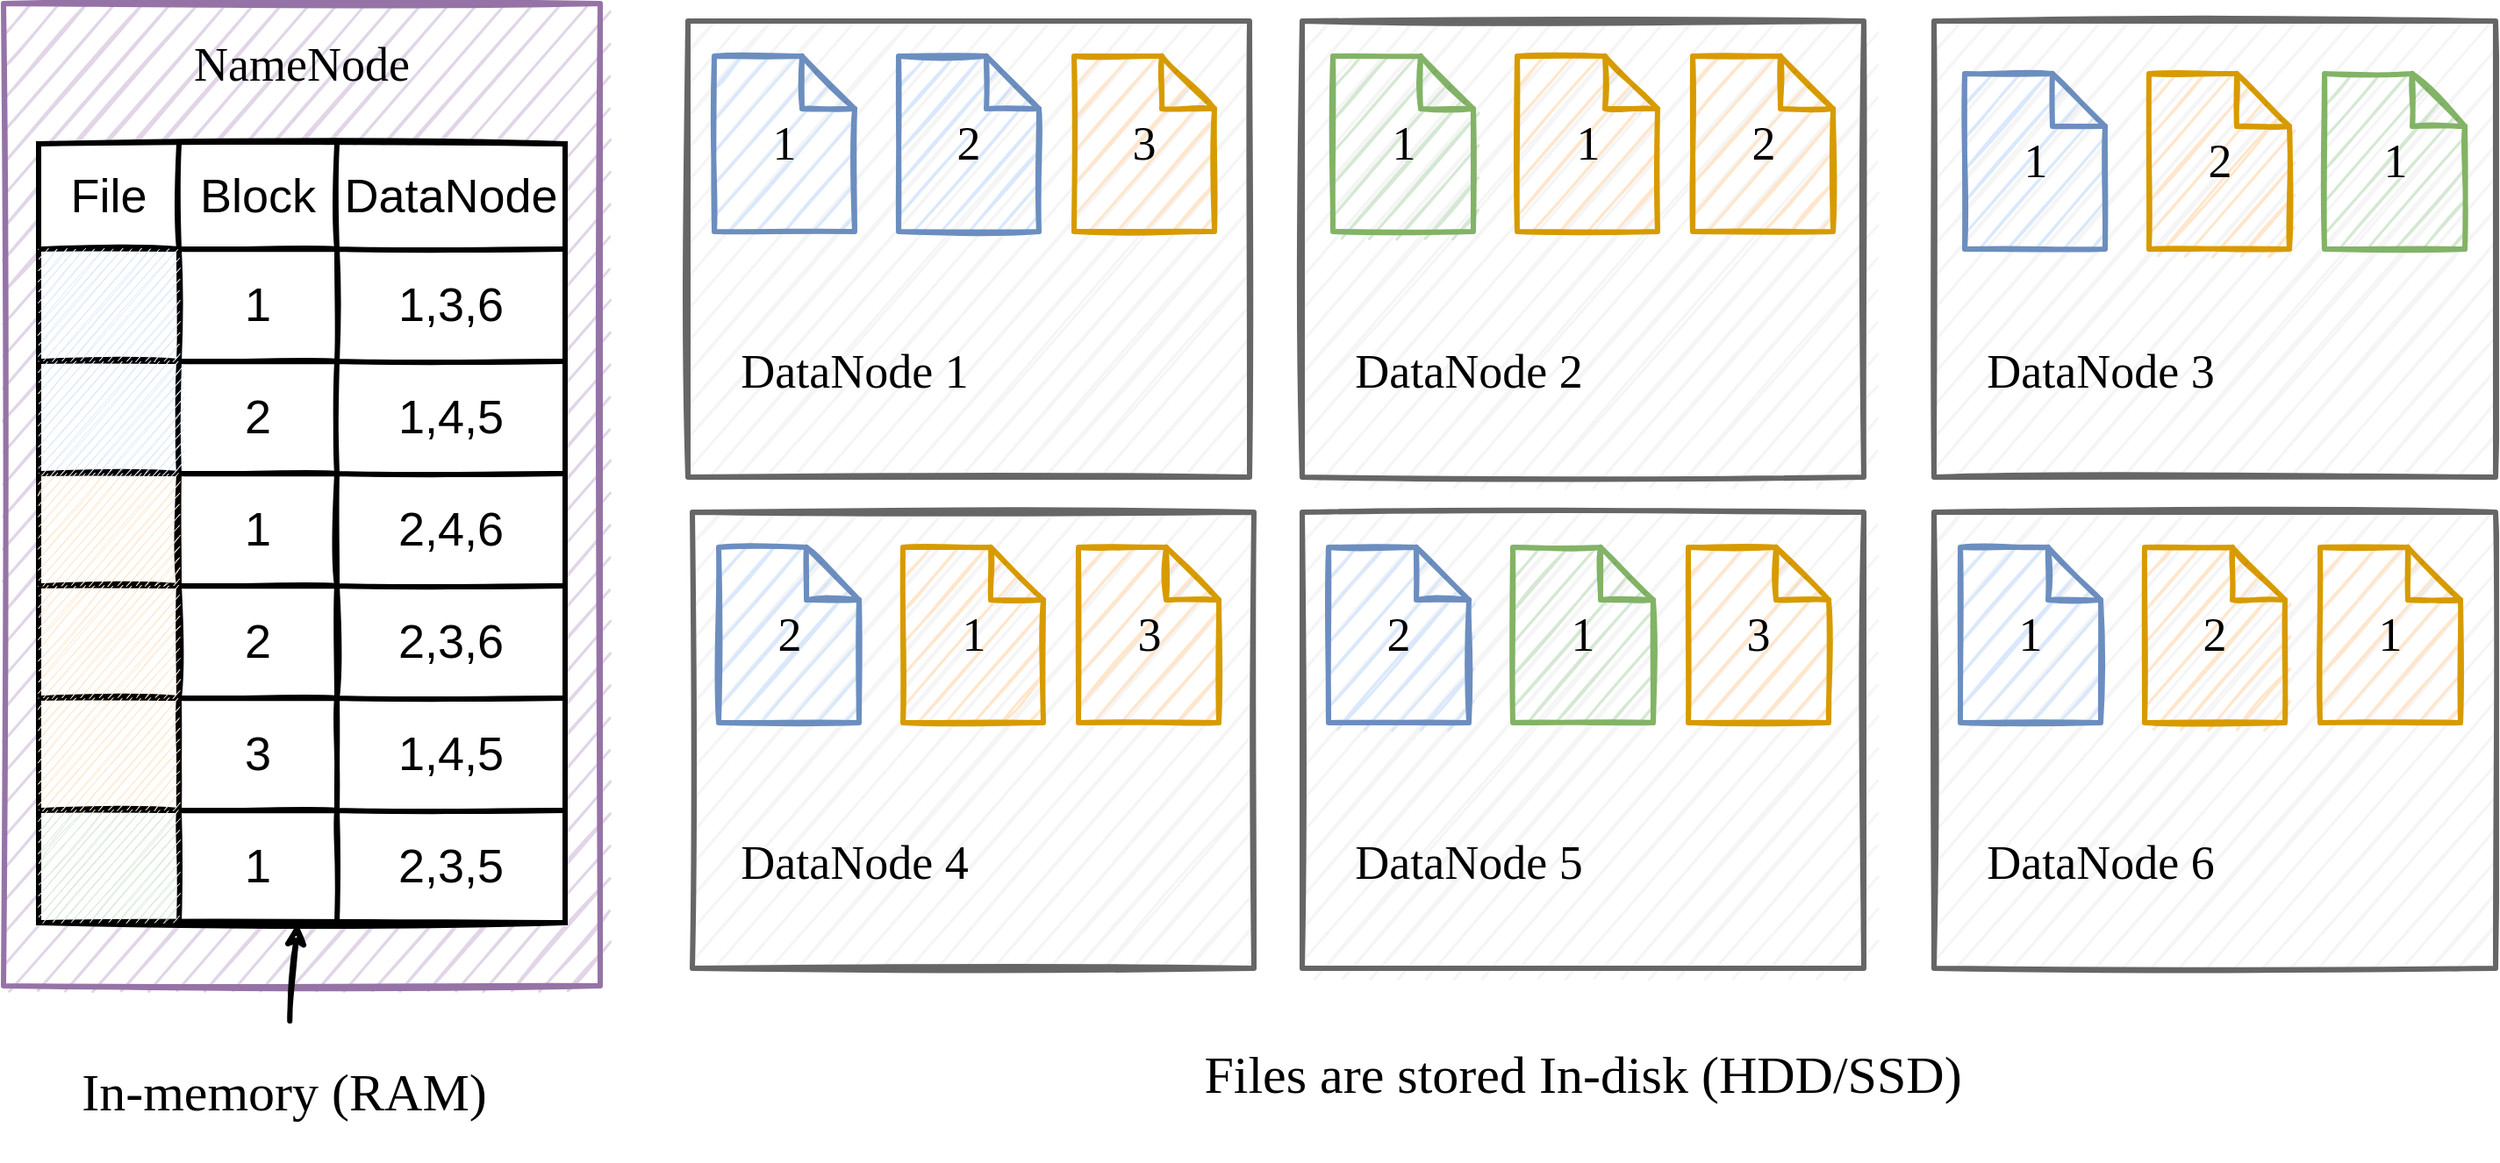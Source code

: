 <mxfile version="13.6.2" type="device"><diagram id="Do6MbTOl-J5hr4bXJi_j" name="Page-1"><mxGraphModel dx="1810" dy="1343" grid="1" gridSize="10" guides="1" tooltips="1" connect="1" arrows="1" fold="1" page="1" pageScale="1" pageWidth="1600" pageHeight="900" math="0" shadow="0" extFonts="Architects Daughter^https://fonts.googleapis.com/css?family=Architects+Daughter"><root><mxCell id="0"/><mxCell id="1" parent="0"/><mxCell id="rCAeLQa-NHfFSyRuDF2w-59" value="" style="rounded=0;whiteSpace=wrap;html=1;sketch=1;strokeWidth=3;strokeColor=#666666;fontColor=#333333;fillColor=#f5f5f5;" parent="1" vertex="1"><mxGeometry x="482.5" y="370" width="320" height="260" as="geometry"/></mxCell><mxCell id="rCAeLQa-NHfFSyRuDF2w-1" value="" style="rounded=0;whiteSpace=wrap;html=1;fillColor=#e1d5e7;strokeColor=#9673a6;sketch=1;strokeWidth=3;" parent="1" vertex="1"><mxGeometry x="90" y="80" width="340" height="560" as="geometry"/></mxCell><mxCell id="rCAeLQa-NHfFSyRuDF2w-2" value="" style="rounded=0;whiteSpace=wrap;html=1;sketch=1;strokeWidth=3;fillColor=#f5f5f5;strokeColor=#666666;fontColor=#333333;" parent="1" vertex="1"><mxGeometry x="480" y="90" width="320" height="260" as="geometry"/></mxCell><mxCell id="rCAeLQa-NHfFSyRuDF2w-4" value="" style="shape=table;html=1;whiteSpace=wrap;startSize=0;container=1;collapsible=0;childLayout=tableLayout;sketch=1;strokeWidth=3;fontSize=27;" parent="1" vertex="1"><mxGeometry x="110" y="160" width="300" height="444" as="geometry"/></mxCell><mxCell id="rCAeLQa-NHfFSyRuDF2w-5" value="" style="shape=partialRectangle;html=1;whiteSpace=wrap;collapsible=0;dropTarget=0;pointerEvents=0;fillColor=none;top=0;left=0;bottom=0;right=0;points=[[0,0.5],[1,0.5]];portConstraint=eastwest;fontSize=27;" parent="rCAeLQa-NHfFSyRuDF2w-4" vertex="1"><mxGeometry width="300" height="60" as="geometry"/></mxCell><mxCell id="rCAeLQa-NHfFSyRuDF2w-6" value="File" style="shape=partialRectangle;html=1;whiteSpace=wrap;connectable=0;fillColor=none;top=0;left=0;bottom=0;right=0;overflow=hidden;fontSize=27;" parent="rCAeLQa-NHfFSyRuDF2w-5" vertex="1"><mxGeometry width="80" height="60" as="geometry"/></mxCell><mxCell id="rCAeLQa-NHfFSyRuDF2w-7" value="Block" style="shape=partialRectangle;html=1;whiteSpace=wrap;connectable=0;fillColor=none;top=0;left=0;bottom=0;right=0;overflow=hidden;fontSize=27;" parent="rCAeLQa-NHfFSyRuDF2w-5" vertex="1"><mxGeometry x="80" width="90" height="60" as="geometry"/></mxCell><mxCell id="rCAeLQa-NHfFSyRuDF2w-8" value="DataNode" style="shape=partialRectangle;html=1;whiteSpace=wrap;connectable=0;fillColor=none;top=0;left=0;bottom=0;right=0;overflow=hidden;fontSize=27;" parent="rCAeLQa-NHfFSyRuDF2w-5" vertex="1"><mxGeometry x="170" width="130" height="60" as="geometry"/></mxCell><mxCell id="rCAeLQa-NHfFSyRuDF2w-9" value="" style="shape=partialRectangle;html=1;whiteSpace=wrap;collapsible=0;dropTarget=0;pointerEvents=0;fillColor=none;top=0;left=0;bottom=0;right=0;points=[[0,0.5],[1,0.5]];portConstraint=eastwest;fontSize=27;" parent="rCAeLQa-NHfFSyRuDF2w-4" vertex="1"><mxGeometry y="60" width="300" height="64" as="geometry"/></mxCell><mxCell id="rCAeLQa-NHfFSyRuDF2w-10" value="" style="shape=partialRectangle;html=1;whiteSpace=wrap;connectable=0;fillColor=#dae8fc;top=0;left=0;bottom=0;right=0;overflow=hidden;strokeColor=#6c8ebf;sketch=1;fontSize=27;" parent="rCAeLQa-NHfFSyRuDF2w-9" vertex="1"><mxGeometry width="80" height="64" as="geometry"/></mxCell><mxCell id="rCAeLQa-NHfFSyRuDF2w-11" value="1" style="shape=partialRectangle;html=1;whiteSpace=wrap;connectable=0;fillColor=none;top=0;left=0;bottom=0;right=0;overflow=hidden;fontSize=27;" parent="rCAeLQa-NHfFSyRuDF2w-9" vertex="1"><mxGeometry x="80" width="90" height="64" as="geometry"/></mxCell><mxCell id="rCAeLQa-NHfFSyRuDF2w-12" value="1,3,6" style="shape=partialRectangle;html=1;whiteSpace=wrap;connectable=0;fillColor=none;top=0;left=0;bottom=0;right=0;overflow=hidden;fontSize=27;" parent="rCAeLQa-NHfFSyRuDF2w-9" vertex="1"><mxGeometry x="170" width="130" height="64" as="geometry"/></mxCell><mxCell id="rCAeLQa-NHfFSyRuDF2w-33" style="shape=partialRectangle;html=1;whiteSpace=wrap;collapsible=0;dropTarget=0;pointerEvents=0;fillColor=none;top=0;left=0;bottom=0;right=0;points=[[0,0.5],[1,0.5]];portConstraint=eastwest;fontSize=27;" parent="rCAeLQa-NHfFSyRuDF2w-4" vertex="1"><mxGeometry y="124" width="300" height="64" as="geometry"/></mxCell><mxCell id="rCAeLQa-NHfFSyRuDF2w-34" style="shape=partialRectangle;html=1;whiteSpace=wrap;connectable=0;fillColor=#dae8fc;top=0;left=0;bottom=0;right=0;overflow=hidden;strokeColor=#6c8ebf;sketch=1;fontSize=27;" parent="rCAeLQa-NHfFSyRuDF2w-33" vertex="1"><mxGeometry width="80" height="64" as="geometry"/></mxCell><mxCell id="rCAeLQa-NHfFSyRuDF2w-35" value="2" style="shape=partialRectangle;html=1;whiteSpace=wrap;connectable=0;fillColor=none;top=0;left=0;bottom=0;right=0;overflow=hidden;fontSize=27;" parent="rCAeLQa-NHfFSyRuDF2w-33" vertex="1"><mxGeometry x="80" width="90" height="64" as="geometry"/></mxCell><mxCell id="rCAeLQa-NHfFSyRuDF2w-36" value="1,4,5" style="shape=partialRectangle;html=1;whiteSpace=wrap;connectable=0;fillColor=none;top=0;left=0;bottom=0;right=0;overflow=hidden;fontSize=27;" parent="rCAeLQa-NHfFSyRuDF2w-33" vertex="1"><mxGeometry x="170" width="130" height="64" as="geometry"/></mxCell><mxCell id="rCAeLQa-NHfFSyRuDF2w-29" style="shape=partialRectangle;html=1;whiteSpace=wrap;collapsible=0;dropTarget=0;pointerEvents=0;fillColor=none;top=0;left=0;bottom=0;right=0;points=[[0,0.5],[1,0.5]];portConstraint=eastwest;fontSize=27;" parent="rCAeLQa-NHfFSyRuDF2w-4" vertex="1"><mxGeometry y="188" width="300" height="64" as="geometry"/></mxCell><mxCell id="rCAeLQa-NHfFSyRuDF2w-30" style="shape=partialRectangle;html=1;whiteSpace=wrap;connectable=0;fillColor=#ffe6cc;top=0;left=0;bottom=0;right=0;overflow=hidden;strokeColor=#d79b00;sketch=1;fontSize=27;" parent="rCAeLQa-NHfFSyRuDF2w-29" vertex="1"><mxGeometry width="80" height="64" as="geometry"/></mxCell><mxCell id="rCAeLQa-NHfFSyRuDF2w-31" value="1" style="shape=partialRectangle;html=1;whiteSpace=wrap;connectable=0;fillColor=none;top=0;left=0;bottom=0;right=0;overflow=hidden;fontSize=27;" parent="rCAeLQa-NHfFSyRuDF2w-29" vertex="1"><mxGeometry x="80" width="90" height="64" as="geometry"/></mxCell><mxCell id="rCAeLQa-NHfFSyRuDF2w-32" value="2,4,6" style="shape=partialRectangle;html=1;whiteSpace=wrap;connectable=0;fillColor=none;top=0;left=0;bottom=0;right=0;overflow=hidden;fontSize=27;" parent="rCAeLQa-NHfFSyRuDF2w-29" vertex="1"><mxGeometry x="170" width="130" height="64" as="geometry"/></mxCell><mxCell id="rCAeLQa-NHfFSyRuDF2w-25" style="shape=partialRectangle;html=1;whiteSpace=wrap;collapsible=0;dropTarget=0;pointerEvents=0;fillColor=none;top=0;left=0;bottom=0;right=0;points=[[0,0.5],[1,0.5]];portConstraint=eastwest;fontSize=27;" parent="rCAeLQa-NHfFSyRuDF2w-4" vertex="1"><mxGeometry y="252" width="300" height="64" as="geometry"/></mxCell><mxCell id="rCAeLQa-NHfFSyRuDF2w-26" style="shape=partialRectangle;html=1;whiteSpace=wrap;connectable=0;fillColor=#ffe6cc;top=0;left=0;bottom=0;right=0;overflow=hidden;strokeColor=#d79b00;sketch=1;fontSize=27;" parent="rCAeLQa-NHfFSyRuDF2w-25" vertex="1"><mxGeometry width="80" height="64" as="geometry"/></mxCell><mxCell id="rCAeLQa-NHfFSyRuDF2w-27" value="2" style="shape=partialRectangle;html=1;whiteSpace=wrap;connectable=0;fillColor=none;top=0;left=0;bottom=0;right=0;overflow=hidden;fontSize=27;" parent="rCAeLQa-NHfFSyRuDF2w-25" vertex="1"><mxGeometry x="80" width="90" height="64" as="geometry"/></mxCell><mxCell id="rCAeLQa-NHfFSyRuDF2w-28" value="2,3,6" style="shape=partialRectangle;html=1;whiteSpace=wrap;connectable=0;fillColor=none;top=0;left=0;bottom=0;right=0;overflow=hidden;fontSize=27;" parent="rCAeLQa-NHfFSyRuDF2w-25" vertex="1"><mxGeometry x="170" width="130" height="64" as="geometry"/></mxCell><mxCell id="rCAeLQa-NHfFSyRuDF2w-21" style="shape=partialRectangle;html=1;whiteSpace=wrap;collapsible=0;dropTarget=0;pointerEvents=0;fillColor=none;top=0;left=0;bottom=0;right=0;points=[[0,0.5],[1,0.5]];portConstraint=eastwest;fontSize=27;" parent="rCAeLQa-NHfFSyRuDF2w-4" vertex="1"><mxGeometry y="316" width="300" height="64" as="geometry"/></mxCell><mxCell id="rCAeLQa-NHfFSyRuDF2w-22" style="shape=partialRectangle;html=1;whiteSpace=wrap;connectable=0;fillColor=#ffe6cc;top=0;left=0;bottom=0;right=0;overflow=hidden;strokeColor=#d79b00;sketch=1;fontSize=27;" parent="rCAeLQa-NHfFSyRuDF2w-21" vertex="1"><mxGeometry width="80" height="64" as="geometry"/></mxCell><mxCell id="rCAeLQa-NHfFSyRuDF2w-23" value="3" style="shape=partialRectangle;html=1;whiteSpace=wrap;connectable=0;fillColor=none;top=0;left=0;bottom=0;right=0;overflow=hidden;fontSize=27;" parent="rCAeLQa-NHfFSyRuDF2w-21" vertex="1"><mxGeometry x="80" width="90" height="64" as="geometry"/></mxCell><mxCell id="rCAeLQa-NHfFSyRuDF2w-24" value="1,4,5" style="shape=partialRectangle;html=1;whiteSpace=wrap;connectable=0;fillColor=none;top=0;left=0;bottom=0;right=0;overflow=hidden;fontSize=27;" parent="rCAeLQa-NHfFSyRuDF2w-21" vertex="1"><mxGeometry x="170" width="130" height="64" as="geometry"/></mxCell><mxCell id="rCAeLQa-NHfFSyRuDF2w-17" style="shape=partialRectangle;html=1;whiteSpace=wrap;collapsible=0;dropTarget=0;pointerEvents=0;fillColor=none;top=0;left=0;bottom=0;right=0;points=[[0,0.5],[1,0.5]];portConstraint=eastwest;fontSize=27;" parent="rCAeLQa-NHfFSyRuDF2w-4" vertex="1"><mxGeometry y="380" width="300" height="64" as="geometry"/></mxCell><mxCell id="rCAeLQa-NHfFSyRuDF2w-18" style="shape=partialRectangle;html=1;whiteSpace=wrap;connectable=0;fillColor=#d5e8d4;top=0;left=0;bottom=0;right=0;overflow=hidden;strokeColor=#82b366;sketch=1;fontSize=27;" parent="rCAeLQa-NHfFSyRuDF2w-17" vertex="1"><mxGeometry width="80" height="64" as="geometry"/></mxCell><mxCell id="rCAeLQa-NHfFSyRuDF2w-19" value="1" style="shape=partialRectangle;html=1;whiteSpace=wrap;connectable=0;fillColor=none;top=0;left=0;bottom=0;right=0;overflow=hidden;fontSize=27;" parent="rCAeLQa-NHfFSyRuDF2w-17" vertex="1"><mxGeometry x="80" width="90" height="64" as="geometry"/></mxCell><mxCell id="rCAeLQa-NHfFSyRuDF2w-20" value="2,3,5" style="shape=partialRectangle;html=1;whiteSpace=wrap;connectable=0;fillColor=none;top=0;left=0;bottom=0;right=0;overflow=hidden;fontSize=27;" parent="rCAeLQa-NHfFSyRuDF2w-17" vertex="1"><mxGeometry x="170" width="130" height="64" as="geometry"/></mxCell><mxCell id="rCAeLQa-NHfFSyRuDF2w-37" value="&lt;font face=&quot;Architects Daughter&quot;&gt;NameNode&lt;/font&gt;" style="text;html=1;strokeColor=none;fillColor=none;align=center;verticalAlign=middle;whiteSpace=wrap;rounded=0;sketch=1;fontSize=27;" parent="1" vertex="1"><mxGeometry x="160" y="100" width="200" height="30" as="geometry"/></mxCell><mxCell id="rCAeLQa-NHfFSyRuDF2w-39" value="DataNode 1" style="text;html=1;strokeColor=none;fillColor=none;align=center;verticalAlign=middle;whiteSpace=wrap;rounded=0;sketch=1;fontSize=27;fontFamily=Architects Daughter;" parent="1" vertex="1"><mxGeometry x="495" y="260" width="160" height="60" as="geometry"/></mxCell><mxCell id="rCAeLQa-NHfFSyRuDF2w-40" value="1" style="shape=note;whiteSpace=wrap;html=1;backgroundOutline=1;darkOpacity=0.05;sketch=1;strokeWidth=3;fontFamily=Architects Daughter;fontSize=27;fillColor=#dae8fc;strokeColor=#6c8ebf;" parent="1" vertex="1"><mxGeometry x="495" y="110" width="80" height="100" as="geometry"/></mxCell><mxCell id="rCAeLQa-NHfFSyRuDF2w-41" value="3" style="shape=note;whiteSpace=wrap;html=1;backgroundOutline=1;darkOpacity=0.05;sketch=1;strokeWidth=3;fontFamily=Architects Daughter;fontSize=27;fillColor=#ffe6cc;strokeColor=#d79b00;" parent="1" vertex="1"><mxGeometry x="700" y="110" width="80" height="100" as="geometry"/></mxCell><mxCell id="rCAeLQa-NHfFSyRuDF2w-42" value="" style="rounded=0;whiteSpace=wrap;html=1;sketch=1;strokeWidth=3;fillColor=#f5f5f5;strokeColor=#666666;fontColor=#333333;" parent="1" vertex="1"><mxGeometry x="830" y="90" width="320" height="260" as="geometry"/></mxCell><mxCell id="rCAeLQa-NHfFSyRuDF2w-43" value="DataNode 2" style="text;html=1;strokeColor=none;fillColor=none;align=center;verticalAlign=middle;whiteSpace=wrap;rounded=0;sketch=1;fontSize=27;fontFamily=Architects Daughter;" parent="1" vertex="1"><mxGeometry x="845" y="260" width="160" height="60" as="geometry"/></mxCell><mxCell id="rCAeLQa-NHfFSyRuDF2w-46" value="" style="rounded=0;whiteSpace=wrap;html=1;sketch=1;strokeWidth=3;fillColor=#f5f5f5;strokeColor=#666666;fontColor=#333333;" parent="1" vertex="1"><mxGeometry x="1190" y="90" width="320" height="260" as="geometry"/></mxCell><mxCell id="rCAeLQa-NHfFSyRuDF2w-47" value="DataNode 3" style="text;html=1;strokeColor=none;fillColor=none;align=center;verticalAlign=middle;whiteSpace=wrap;rounded=0;sketch=1;fontSize=27;fontFamily=Architects Daughter;" parent="1" vertex="1"><mxGeometry x="1205" y="260" width="160" height="60" as="geometry"/></mxCell><mxCell id="rCAeLQa-NHfFSyRuDF2w-60" value="DataNode 4" style="text;html=1;strokeColor=none;fillColor=none;align=center;verticalAlign=middle;whiteSpace=wrap;rounded=0;sketch=1;fontSize=27;fontFamily=Architects Daughter;" parent="1" vertex="1"><mxGeometry x="495" y="540" width="160" height="60" as="geometry"/></mxCell><mxCell id="rCAeLQa-NHfFSyRuDF2w-63" value="" style="rounded=0;whiteSpace=wrap;html=1;sketch=1;strokeWidth=3;fillColor=#f5f5f5;strokeColor=#666666;fontColor=#333333;" parent="1" vertex="1"><mxGeometry x="830" y="370" width="320" height="260" as="geometry"/></mxCell><mxCell id="rCAeLQa-NHfFSyRuDF2w-64" value="DataNode 5" style="text;html=1;strokeColor=none;fillColor=none;align=center;verticalAlign=middle;whiteSpace=wrap;rounded=0;sketch=1;fontSize=27;fontFamily=Architects Daughter;" parent="1" vertex="1"><mxGeometry x="845" y="540" width="160" height="60" as="geometry"/></mxCell><mxCell id="rCAeLQa-NHfFSyRuDF2w-67" value="" style="rounded=0;whiteSpace=wrap;html=1;sketch=1;strokeWidth=3;fillColor=#f5f5f5;strokeColor=#666666;fontColor=#333333;" parent="1" vertex="1"><mxGeometry x="1190" y="370" width="320" height="260" as="geometry"/></mxCell><mxCell id="rCAeLQa-NHfFSyRuDF2w-68" value="DataNode 6" style="text;html=1;strokeColor=none;fillColor=none;align=center;verticalAlign=middle;whiteSpace=wrap;rounded=0;sketch=1;fontSize=27;fontFamily=Architects Daughter;" parent="1" vertex="1"><mxGeometry x="1205" y="540" width="160" height="60" as="geometry"/></mxCell><mxCell id="rCAeLQa-NHfFSyRuDF2w-71" value="2" style="shape=note;whiteSpace=wrap;html=1;backgroundOutline=1;darkOpacity=0.05;sketch=1;strokeWidth=3;fontFamily=Architects Daughter;fontSize=27;fillColor=#dae8fc;strokeColor=#6c8ebf;" parent="1" vertex="1"><mxGeometry x="600" y="110" width="80" height="100" as="geometry"/></mxCell><mxCell id="rCAeLQa-NHfFSyRuDF2w-72" value="1" style="shape=note;whiteSpace=wrap;html=1;backgroundOutline=1;darkOpacity=0.05;sketch=1;strokeWidth=3;fontFamily=Architects Daughter;fontSize=27;fillColor=#d5e8d4;strokeColor=#82b366;" parent="1" vertex="1"><mxGeometry x="847.5" y="110" width="80" height="100" as="geometry"/></mxCell><mxCell id="rCAeLQa-NHfFSyRuDF2w-73" value="2" style="shape=note;whiteSpace=wrap;html=1;backgroundOutline=1;darkOpacity=0.05;sketch=1;strokeWidth=3;fontFamily=Architects Daughter;fontSize=27;fillColor=#ffe6cc;strokeColor=#d79b00;" parent="1" vertex="1"><mxGeometry x="1052.5" y="110" width="80" height="100" as="geometry"/></mxCell><mxCell id="rCAeLQa-NHfFSyRuDF2w-74" value="1" style="shape=note;whiteSpace=wrap;html=1;backgroundOutline=1;darkOpacity=0.05;sketch=1;strokeWidth=3;fontFamily=Architects Daughter;fontSize=27;fillColor=#ffe6cc;strokeColor=#d79b00;" parent="1" vertex="1"><mxGeometry x="952.5" y="110" width="80" height="100" as="geometry"/></mxCell><mxCell id="rCAeLQa-NHfFSyRuDF2w-75" value="1" style="shape=note;whiteSpace=wrap;html=1;backgroundOutline=1;darkOpacity=0.05;sketch=1;strokeWidth=3;fontFamily=Architects Daughter;fontSize=27;fillColor=#dae8fc;strokeColor=#6c8ebf;" parent="1" vertex="1"><mxGeometry x="1207.5" y="120" width="80" height="100" as="geometry"/></mxCell><mxCell id="rCAeLQa-NHfFSyRuDF2w-76" value="1" style="shape=note;whiteSpace=wrap;html=1;backgroundOutline=1;darkOpacity=0.05;sketch=1;strokeWidth=3;fontFamily=Architects Daughter;fontSize=27;fillColor=#d5e8d4;strokeColor=#82b366;" parent="1" vertex="1"><mxGeometry x="1412.5" y="120" width="80" height="100" as="geometry"/></mxCell><mxCell id="rCAeLQa-NHfFSyRuDF2w-77" value="2" style="shape=note;whiteSpace=wrap;html=1;backgroundOutline=1;darkOpacity=0.05;sketch=1;strokeWidth=3;fontFamily=Architects Daughter;fontSize=27;fillColor=#ffe6cc;strokeColor=#d79b00;" parent="1" vertex="1"><mxGeometry x="1312.5" y="120" width="80" height="100" as="geometry"/></mxCell><mxCell id="rCAeLQa-NHfFSyRuDF2w-78" value="2" style="shape=note;whiteSpace=wrap;html=1;backgroundOutline=1;darkOpacity=0.05;sketch=1;strokeWidth=3;fontFamily=Architects Daughter;fontSize=27;fillColor=#dae8fc;strokeColor=#6c8ebf;" parent="1" vertex="1"><mxGeometry x="497.5" y="390" width="80" height="100" as="geometry"/></mxCell><mxCell id="rCAeLQa-NHfFSyRuDF2w-79" value="3" style="shape=note;whiteSpace=wrap;html=1;backgroundOutline=1;darkOpacity=0.05;sketch=1;strokeWidth=3;fontFamily=Architects Daughter;fontSize=27;fillColor=#ffe6cc;strokeColor=#d79b00;" parent="1" vertex="1"><mxGeometry x="702.5" y="390" width="80" height="100" as="geometry"/></mxCell><mxCell id="rCAeLQa-NHfFSyRuDF2w-80" value="1" style="shape=note;whiteSpace=wrap;html=1;backgroundOutline=1;darkOpacity=0.05;sketch=1;strokeWidth=3;fontFamily=Architects Daughter;fontSize=27;fillColor=#ffe6cc;strokeColor=#d79b00;" parent="1" vertex="1"><mxGeometry x="602.5" y="390" width="80" height="100" as="geometry"/></mxCell><mxCell id="rCAeLQa-NHfFSyRuDF2w-81" value="2" style="shape=note;whiteSpace=wrap;html=1;backgroundOutline=1;darkOpacity=0.05;sketch=1;strokeWidth=3;fontFamily=Architects Daughter;fontSize=27;fillColor=#dae8fc;strokeColor=#6c8ebf;" parent="1" vertex="1"><mxGeometry x="845" y="390" width="80" height="100" as="geometry"/></mxCell><mxCell id="rCAeLQa-NHfFSyRuDF2w-82" value="3" style="shape=note;whiteSpace=wrap;html=1;backgroundOutline=1;darkOpacity=0.05;sketch=1;strokeWidth=3;fontFamily=Architects Daughter;fontSize=27;fillColor=#ffe6cc;strokeColor=#d79b00;" parent="1" vertex="1"><mxGeometry x="1050" y="390" width="80" height="100" as="geometry"/></mxCell><mxCell id="rCAeLQa-NHfFSyRuDF2w-83" value="1" style="shape=note;whiteSpace=wrap;html=1;backgroundOutline=1;darkOpacity=0.05;sketch=1;strokeWidth=3;fontFamily=Architects Daughter;fontSize=27;fillColor=#d5e8d4;strokeColor=#82b366;" parent="1" vertex="1"><mxGeometry x="950" y="390" width="80" height="100" as="geometry"/></mxCell><mxCell id="rCAeLQa-NHfFSyRuDF2w-84" value="1" style="shape=note;whiteSpace=wrap;html=1;backgroundOutline=1;darkOpacity=0.05;sketch=1;strokeWidth=3;fontFamily=Architects Daughter;fontSize=27;fillColor=#dae8fc;strokeColor=#6c8ebf;" parent="1" vertex="1"><mxGeometry x="1205" y="390" width="80" height="100" as="geometry"/></mxCell><mxCell id="rCAeLQa-NHfFSyRuDF2w-85" value="1" style="shape=note;whiteSpace=wrap;html=1;backgroundOutline=1;darkOpacity=0.05;sketch=1;strokeWidth=3;fontFamily=Architects Daughter;fontSize=27;fillColor=#ffe6cc;strokeColor=#d79b00;" parent="1" vertex="1"><mxGeometry x="1410" y="390" width="80" height="100" as="geometry"/></mxCell><mxCell id="rCAeLQa-NHfFSyRuDF2w-86" value="2" style="shape=note;whiteSpace=wrap;html=1;backgroundOutline=1;darkOpacity=0.05;sketch=1;strokeWidth=3;fontFamily=Architects Daughter;fontSize=27;fillColor=#ffe6cc;strokeColor=#d79b00;" parent="1" vertex="1"><mxGeometry x="1310" y="390" width="80" height="100" as="geometry"/></mxCell><mxCell id="rCAeLQa-NHfFSyRuDF2w-87" value="&lt;font style=&quot;font-size: 30px&quot;&gt;In-memory (RAM)&lt;br&gt;&lt;/font&gt;" style="text;html=1;strokeColor=none;fillColor=none;align=center;verticalAlign=middle;whiteSpace=wrap;rounded=0;sketch=1;fontFamily=Architects Daughter;fontSize=27;" parent="1" vertex="1"><mxGeometry x="90" y="660" width="320" height="80" as="geometry"/></mxCell><mxCell id="rCAeLQa-NHfFSyRuDF2w-89" value="" style="endArrow=classic;html=1;fontFamily=Architects Daughter;fontSize=27;sketch=1;strokeWidth=3;" parent="1" source="rCAeLQa-NHfFSyRuDF2w-87" target="rCAeLQa-NHfFSyRuDF2w-17" edge="1"><mxGeometry width="50" height="50" relative="1" as="geometry"><mxPoint x="270" y="750" as="sourcePoint"/><mxPoint x="320" y="700" as="targetPoint"/></mxGeometry></mxCell><mxCell id="rCAeLQa-NHfFSyRuDF2w-90" value="&lt;font style=&quot;font-size: 30px&quot;&gt;Files are stored In-disk (HDD/SSD)&lt;br&gt;&lt;/font&gt;" style="text;html=1;strokeColor=none;fillColor=none;align=center;verticalAlign=middle;whiteSpace=wrap;rounded=0;sketch=1;fontFamily=Architects Daughter;fontSize=27;" parent="1" vertex="1"><mxGeometry x="695" y="650" width="590" height="80" as="geometry"/></mxCell></root></mxGraphModel></diagram></mxfile>